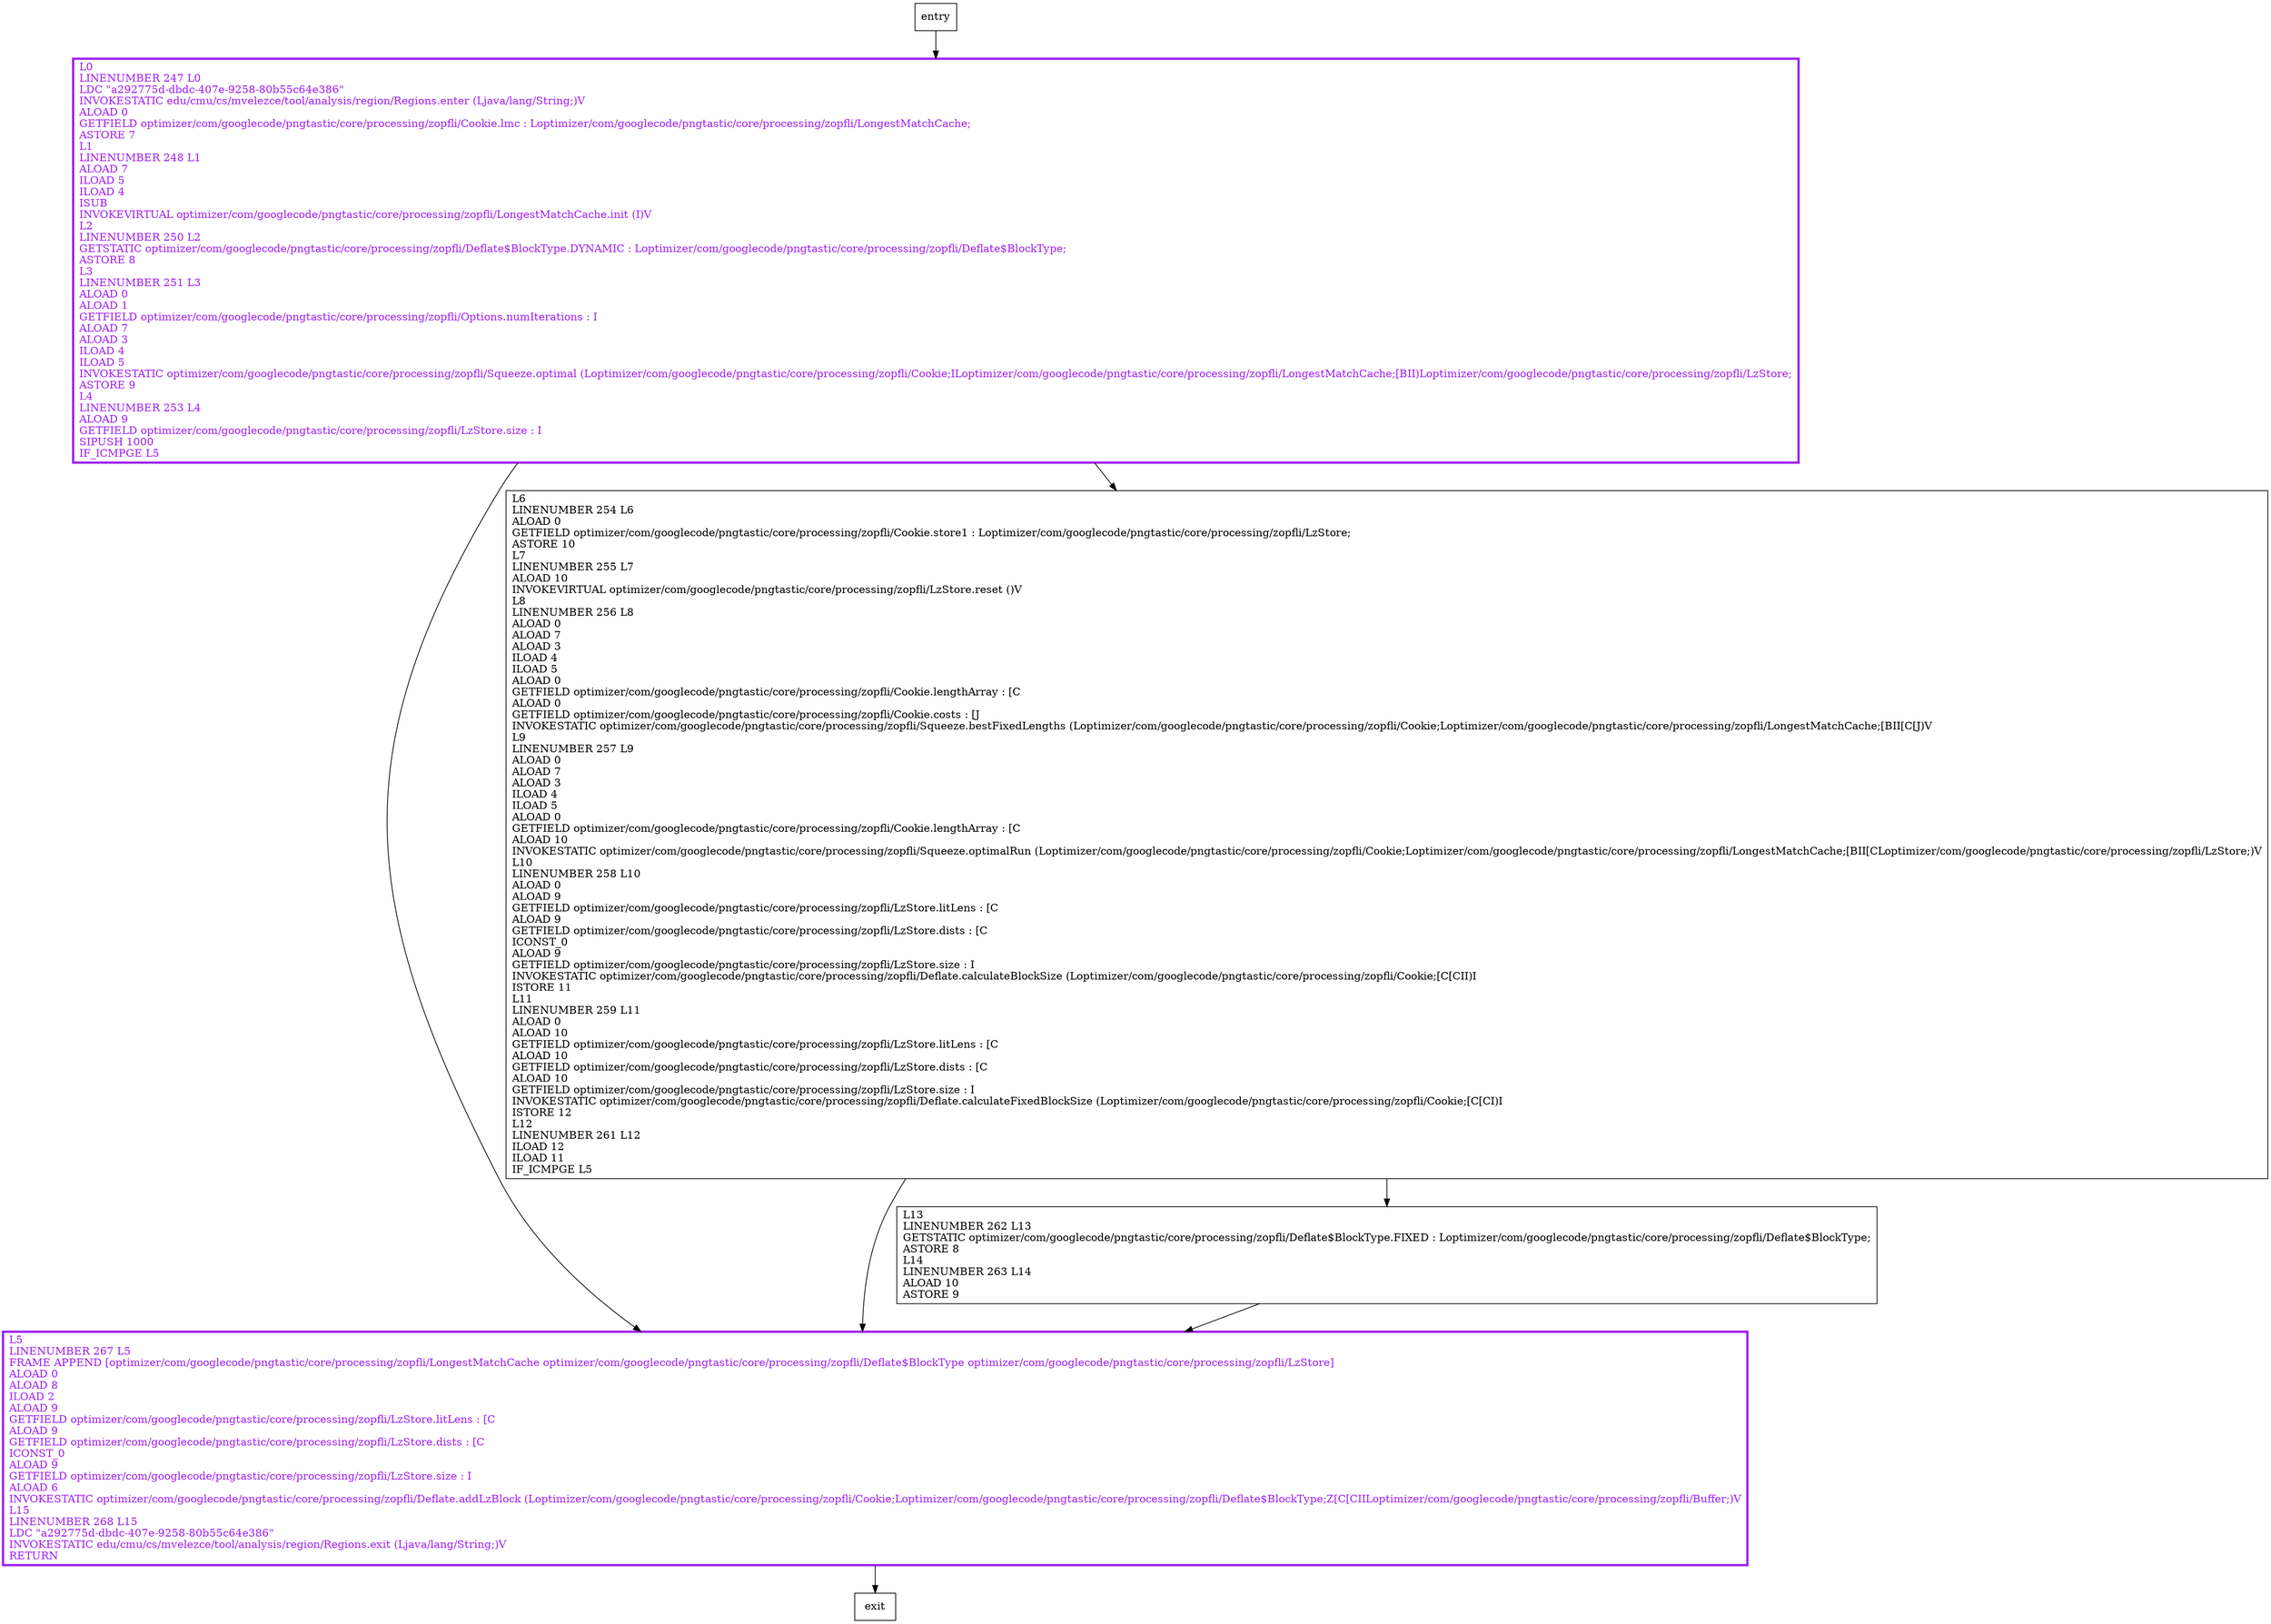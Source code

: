 digraph deflateDynamicBlock {
node [shape=record];
1127866590 [label="L0\lLINENUMBER 247 L0\lLDC \"a292775d-dbdc-407e-9258-80b55c64e386\"\lINVOKESTATIC edu/cmu/cs/mvelezce/tool/analysis/region/Regions.enter (Ljava/lang/String;)V\lALOAD 0\lGETFIELD optimizer/com/googlecode/pngtastic/core/processing/zopfli/Cookie.lmc : Loptimizer/com/googlecode/pngtastic/core/processing/zopfli/LongestMatchCache;\lASTORE 7\lL1\lLINENUMBER 248 L1\lALOAD 7\lILOAD 5\lILOAD 4\lISUB\lINVOKEVIRTUAL optimizer/com/googlecode/pngtastic/core/processing/zopfli/LongestMatchCache.init (I)V\lL2\lLINENUMBER 250 L2\lGETSTATIC optimizer/com/googlecode/pngtastic/core/processing/zopfli/Deflate$BlockType.DYNAMIC : Loptimizer/com/googlecode/pngtastic/core/processing/zopfli/Deflate$BlockType;\lASTORE 8\lL3\lLINENUMBER 251 L3\lALOAD 0\lALOAD 1\lGETFIELD optimizer/com/googlecode/pngtastic/core/processing/zopfli/Options.numIterations : I\lALOAD 7\lALOAD 3\lILOAD 4\lILOAD 5\lINVOKESTATIC optimizer/com/googlecode/pngtastic/core/processing/zopfli/Squeeze.optimal (Loptimizer/com/googlecode/pngtastic/core/processing/zopfli/Cookie;ILoptimizer/com/googlecode/pngtastic/core/processing/zopfli/LongestMatchCache;[BII)Loptimizer/com/googlecode/pngtastic/core/processing/zopfli/LzStore;\lASTORE 9\lL4\lLINENUMBER 253 L4\lALOAD 9\lGETFIELD optimizer/com/googlecode/pngtastic/core/processing/zopfli/LzStore.size : I\lSIPUSH 1000\lIF_ICMPGE L5\l"];
356308667 [label="L5\lLINENUMBER 267 L5\lFRAME APPEND [optimizer/com/googlecode/pngtastic/core/processing/zopfli/LongestMatchCache optimizer/com/googlecode/pngtastic/core/processing/zopfli/Deflate$BlockType optimizer/com/googlecode/pngtastic/core/processing/zopfli/LzStore]\lALOAD 0\lALOAD 8\lILOAD 2\lALOAD 9\lGETFIELD optimizer/com/googlecode/pngtastic/core/processing/zopfli/LzStore.litLens : [C\lALOAD 9\lGETFIELD optimizer/com/googlecode/pngtastic/core/processing/zopfli/LzStore.dists : [C\lICONST_0\lALOAD 9\lGETFIELD optimizer/com/googlecode/pngtastic/core/processing/zopfli/LzStore.size : I\lALOAD 6\lINVOKESTATIC optimizer/com/googlecode/pngtastic/core/processing/zopfli/Deflate.addLzBlock (Loptimizer/com/googlecode/pngtastic/core/processing/zopfli/Cookie;Loptimizer/com/googlecode/pngtastic/core/processing/zopfli/Deflate$BlockType;Z[C[CIILoptimizer/com/googlecode/pngtastic/core/processing/zopfli/Buffer;)V\lL15\lLINENUMBER 268 L15\lLDC \"a292775d-dbdc-407e-9258-80b55c64e386\"\lINVOKESTATIC edu/cmu/cs/mvelezce/tool/analysis/region/Regions.exit (Ljava/lang/String;)V\lRETURN\l"];
1641565704 [label="L6\lLINENUMBER 254 L6\lALOAD 0\lGETFIELD optimizer/com/googlecode/pngtastic/core/processing/zopfli/Cookie.store1 : Loptimizer/com/googlecode/pngtastic/core/processing/zopfli/LzStore;\lASTORE 10\lL7\lLINENUMBER 255 L7\lALOAD 10\lINVOKEVIRTUAL optimizer/com/googlecode/pngtastic/core/processing/zopfli/LzStore.reset ()V\lL8\lLINENUMBER 256 L8\lALOAD 0\lALOAD 7\lALOAD 3\lILOAD 4\lILOAD 5\lALOAD 0\lGETFIELD optimizer/com/googlecode/pngtastic/core/processing/zopfli/Cookie.lengthArray : [C\lALOAD 0\lGETFIELD optimizer/com/googlecode/pngtastic/core/processing/zopfli/Cookie.costs : [J\lINVOKESTATIC optimizer/com/googlecode/pngtastic/core/processing/zopfli/Squeeze.bestFixedLengths (Loptimizer/com/googlecode/pngtastic/core/processing/zopfli/Cookie;Loptimizer/com/googlecode/pngtastic/core/processing/zopfli/LongestMatchCache;[BII[C[J)V\lL9\lLINENUMBER 257 L9\lALOAD 0\lALOAD 7\lALOAD 3\lILOAD 4\lILOAD 5\lALOAD 0\lGETFIELD optimizer/com/googlecode/pngtastic/core/processing/zopfli/Cookie.lengthArray : [C\lALOAD 10\lINVOKESTATIC optimizer/com/googlecode/pngtastic/core/processing/zopfli/Squeeze.optimalRun (Loptimizer/com/googlecode/pngtastic/core/processing/zopfli/Cookie;Loptimizer/com/googlecode/pngtastic/core/processing/zopfli/LongestMatchCache;[BII[CLoptimizer/com/googlecode/pngtastic/core/processing/zopfli/LzStore;)V\lL10\lLINENUMBER 258 L10\lALOAD 0\lALOAD 9\lGETFIELD optimizer/com/googlecode/pngtastic/core/processing/zopfli/LzStore.litLens : [C\lALOAD 9\lGETFIELD optimizer/com/googlecode/pngtastic/core/processing/zopfli/LzStore.dists : [C\lICONST_0\lALOAD 9\lGETFIELD optimizer/com/googlecode/pngtastic/core/processing/zopfli/LzStore.size : I\lINVOKESTATIC optimizer/com/googlecode/pngtastic/core/processing/zopfli/Deflate.calculateBlockSize (Loptimizer/com/googlecode/pngtastic/core/processing/zopfli/Cookie;[C[CII)I\lISTORE 11\lL11\lLINENUMBER 259 L11\lALOAD 0\lALOAD 10\lGETFIELD optimizer/com/googlecode/pngtastic/core/processing/zopfli/LzStore.litLens : [C\lALOAD 10\lGETFIELD optimizer/com/googlecode/pngtastic/core/processing/zopfli/LzStore.dists : [C\lALOAD 10\lGETFIELD optimizer/com/googlecode/pngtastic/core/processing/zopfli/LzStore.size : I\lINVOKESTATIC optimizer/com/googlecode/pngtastic/core/processing/zopfli/Deflate.calculateFixedBlockSize (Loptimizer/com/googlecode/pngtastic/core/processing/zopfli/Cookie;[C[CI)I\lISTORE 12\lL12\lLINENUMBER 261 L12\lILOAD 12\lILOAD 11\lIF_ICMPGE L5\l"];
765420745 [label="L13\lLINENUMBER 262 L13\lGETSTATIC optimizer/com/googlecode/pngtastic/core/processing/zopfli/Deflate$BlockType.FIXED : Loptimizer/com/googlecode/pngtastic/core/processing/zopfli/Deflate$BlockType;\lASTORE 8\lL14\lLINENUMBER 263 L14\lALOAD 10\lASTORE 9\l"];
entry;
exit;
entry -> 1127866590;
1127866590 -> 356308667;
1127866590 -> 1641565704;
356308667 -> exit;
1641565704 -> 356308667;
1641565704 -> 765420745;
765420745 -> 356308667;
1127866590[fontcolor="purple", penwidth=3, color="purple"];
356308667[fontcolor="purple", penwidth=3, color="purple"];
}
